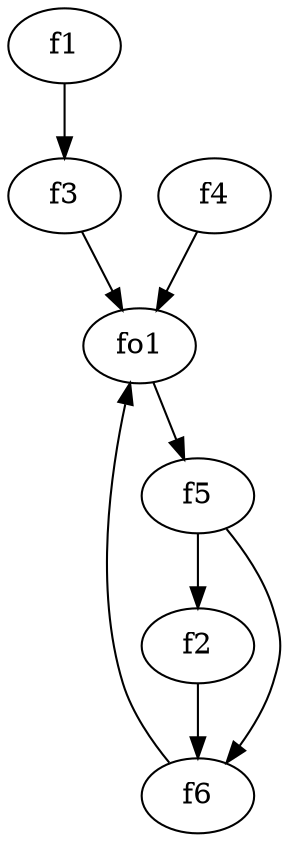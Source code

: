 strict digraph  {
f1;
f2;
f3;
f4;
f5;
f6;
fo1;
f1 -> f3  [weight=2];
f2 -> f6  [weight=2];
f3 -> fo1  [weight=2];
f4 -> fo1  [weight=2];
f5 -> f6  [weight=2];
f5 -> f2  [weight=2];
f6 -> fo1  [weight=2];
fo1 -> f5  [weight=2];
}
